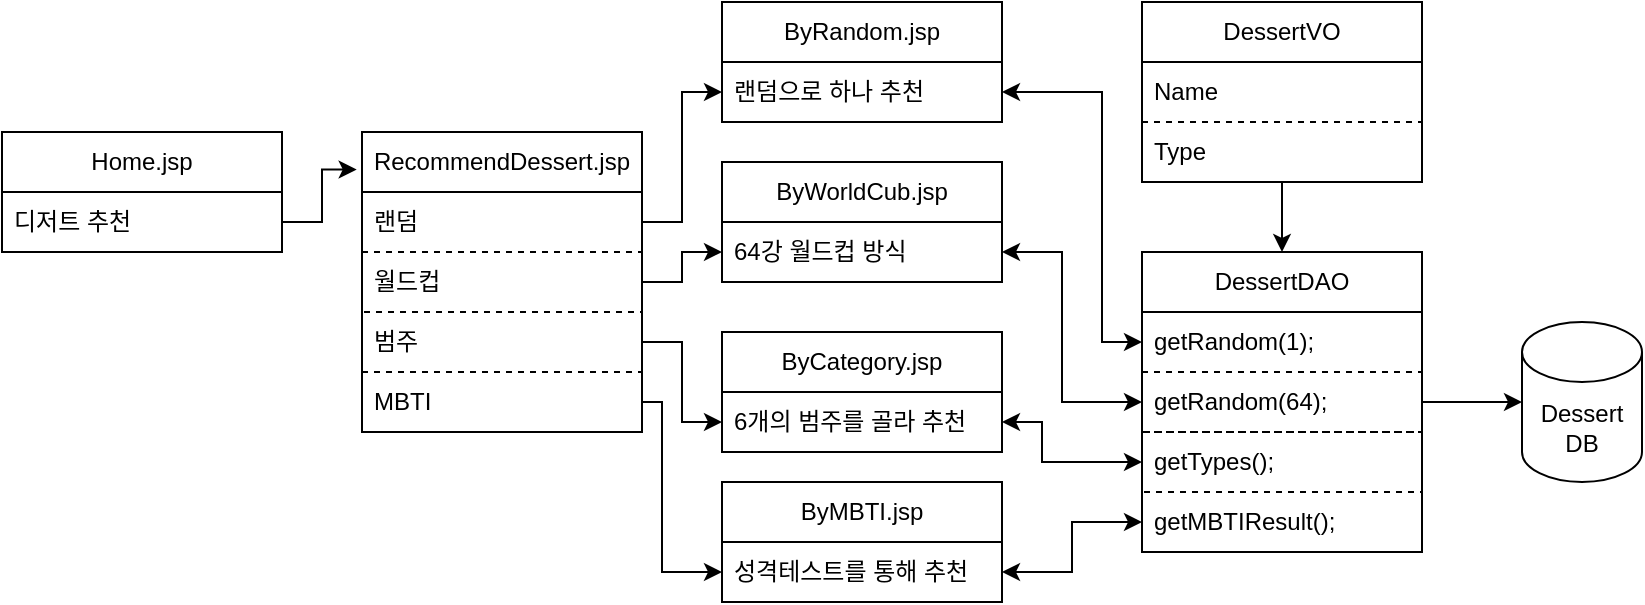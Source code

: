 <mxfile version="25.0.3">
  <diagram name="페이지-1" id="irxGoBuwQ7yhmZuT0TQs">
    <mxGraphModel dx="1195" dy="628" grid="1" gridSize="10" guides="1" tooltips="1" connect="1" arrows="1" fold="1" page="1" pageScale="1" pageWidth="1100" pageHeight="850" math="0" shadow="0">
      <root>
        <mxCell id="0" />
        <mxCell id="1" parent="0" />
        <mxCell id="70khUugtFnrQ1VI0wEco-1" value="&lt;div&gt;Home.jsp&lt;/div&gt;" style="swimlane;fontStyle=0;childLayout=stackLayout;horizontal=1;startSize=30;horizontalStack=0;resizeParent=1;resizeParentMax=0;resizeLast=0;collapsible=1;marginBottom=0;whiteSpace=wrap;html=1;" vertex="1" parent="1">
          <mxGeometry x="160" y="240" width="140" height="60" as="geometry">
            <mxRectangle x="430" y="270" width="90" height="30" as="alternateBounds" />
          </mxGeometry>
        </mxCell>
        <mxCell id="70khUugtFnrQ1VI0wEco-2" value="디저트 추천" style="text;strokeColor=none;fillColor=none;align=left;verticalAlign=middle;spacingLeft=4;spacingRight=4;overflow=hidden;points=[[0,0.5],[1,0.5]];portConstraint=eastwest;rotatable=0;whiteSpace=wrap;html=1;" vertex="1" parent="70khUugtFnrQ1VI0wEco-1">
          <mxGeometry y="30" width="140" height="30" as="geometry" />
        </mxCell>
        <mxCell id="70khUugtFnrQ1VI0wEco-5" value="RecommendDessert.jsp" style="swimlane;fontStyle=0;childLayout=stackLayout;horizontal=1;startSize=30;horizontalStack=0;resizeParent=1;resizeParentMax=0;resizeLast=0;collapsible=1;marginBottom=0;whiteSpace=wrap;html=1;" vertex="1" parent="1">
          <mxGeometry x="340" y="240" width="140" height="150" as="geometry" />
        </mxCell>
        <mxCell id="70khUugtFnrQ1VI0wEco-6" value="랜덤" style="text;strokeColor=none;fillColor=none;align=left;verticalAlign=middle;spacingLeft=4;spacingRight=4;overflow=hidden;points=[[0,0.5],[1,0.5]];portConstraint=eastwest;rotatable=0;whiteSpace=wrap;html=1;" vertex="1" parent="70khUugtFnrQ1VI0wEco-5">
          <mxGeometry y="30" width="140" height="30" as="geometry" />
        </mxCell>
        <mxCell id="70khUugtFnrQ1VI0wEco-7" value="월드컵" style="text;strokeColor=default;fillColor=none;align=left;verticalAlign=middle;spacingLeft=4;spacingRight=4;overflow=hidden;points=[[0,0.5],[1,0.5]];portConstraint=eastwest;rotatable=0;whiteSpace=wrap;html=1;dashed=1;" vertex="1" parent="70khUugtFnrQ1VI0wEco-5">
          <mxGeometry y="60" width="140" height="30" as="geometry" />
        </mxCell>
        <mxCell id="70khUugtFnrQ1VI0wEco-8" value="&lt;div&gt;범주&lt;/div&gt;" style="text;strokeColor=none;fillColor=none;align=left;verticalAlign=middle;spacingLeft=4;spacingRight=4;overflow=hidden;points=[[0,0.5],[1,0.5]];portConstraint=eastwest;rotatable=0;whiteSpace=wrap;html=1;" vertex="1" parent="70khUugtFnrQ1VI0wEco-5">
          <mxGeometry y="90" width="140" height="30" as="geometry" />
        </mxCell>
        <mxCell id="70khUugtFnrQ1VI0wEco-49" value="MBTI" style="text;strokeColor=default;fillColor=none;align=left;verticalAlign=middle;spacingLeft=4;spacingRight=4;overflow=hidden;points=[[0,0.5],[1,0.5]];portConstraint=eastwest;rotatable=0;whiteSpace=wrap;html=1;dashed=1;" vertex="1" parent="70khUugtFnrQ1VI0wEco-5">
          <mxGeometry y="120" width="140" height="30" as="geometry" />
        </mxCell>
        <mxCell id="70khUugtFnrQ1VI0wEco-10" value="ByRandom.jsp" style="swimlane;fontStyle=0;childLayout=stackLayout;horizontal=1;startSize=30;horizontalStack=0;resizeParent=1;resizeParentMax=0;resizeLast=0;collapsible=1;marginBottom=0;whiteSpace=wrap;html=1;" vertex="1" parent="1">
          <mxGeometry x="520" y="175" width="140" height="60" as="geometry" />
        </mxCell>
        <mxCell id="70khUugtFnrQ1VI0wEco-11" value="랜덤으로 하나 추천" style="text;strokeColor=none;fillColor=none;align=left;verticalAlign=middle;spacingLeft=4;spacingRight=4;overflow=hidden;points=[[0,0.5],[1,0.5]];portConstraint=eastwest;rotatable=0;whiteSpace=wrap;html=1;" vertex="1" parent="70khUugtFnrQ1VI0wEco-10">
          <mxGeometry y="30" width="140" height="30" as="geometry" />
        </mxCell>
        <mxCell id="70khUugtFnrQ1VI0wEco-12" style="edgeStyle=orthogonalEdgeStyle;rounded=0;orthogonalLoop=1;jettySize=auto;html=1;exitX=1;exitY=0.5;exitDx=0;exitDy=0;entryX=-0.019;entryY=0.125;entryDx=0;entryDy=0;entryPerimeter=0;" edge="1" parent="1" source="70khUugtFnrQ1VI0wEco-2" target="70khUugtFnrQ1VI0wEco-5">
          <mxGeometry relative="1" as="geometry" />
        </mxCell>
        <mxCell id="70khUugtFnrQ1VI0wEco-13" style="edgeStyle=orthogonalEdgeStyle;rounded=0;orthogonalLoop=1;jettySize=auto;html=1;entryX=0.5;entryY=0;entryDx=0;entryDy=0;" edge="1" parent="1" source="70khUugtFnrQ1VI0wEco-14" target="70khUugtFnrQ1VI0wEco-20">
          <mxGeometry relative="1" as="geometry" />
        </mxCell>
        <mxCell id="70khUugtFnrQ1VI0wEco-14" value="DessertVO" style="swimlane;fontStyle=0;childLayout=stackLayout;horizontal=1;startSize=30;horizontalStack=0;resizeParent=1;resizeParentMax=0;resizeLast=0;collapsible=1;marginBottom=0;whiteSpace=wrap;html=1;" vertex="1" parent="1">
          <mxGeometry x="730" y="175" width="140" height="90" as="geometry" />
        </mxCell>
        <mxCell id="70khUugtFnrQ1VI0wEco-15" value="Name" style="text;strokeColor=none;fillColor=none;align=left;verticalAlign=middle;spacingLeft=4;spacingRight=4;overflow=hidden;points=[[0,0.5],[1,0.5]];portConstraint=eastwest;rotatable=0;whiteSpace=wrap;html=1;" vertex="1" parent="70khUugtFnrQ1VI0wEco-14">
          <mxGeometry y="30" width="140" height="30" as="geometry" />
        </mxCell>
        <mxCell id="70khUugtFnrQ1VI0wEco-16" value="Type" style="text;strokeColor=default;fillColor=none;align=left;verticalAlign=middle;spacingLeft=4;spacingRight=4;overflow=hidden;points=[[0,0.5],[1,0.5]];portConstraint=eastwest;rotatable=0;whiteSpace=wrap;html=1;dashed=1;" vertex="1" parent="70khUugtFnrQ1VI0wEco-14">
          <mxGeometry y="60" width="140" height="30" as="geometry" />
        </mxCell>
        <mxCell id="70khUugtFnrQ1VI0wEco-66" style="edgeStyle=orthogonalEdgeStyle;rounded=0;orthogonalLoop=1;jettySize=auto;html=1;" edge="1" parent="1" source="70khUugtFnrQ1VI0wEco-20" target="70khUugtFnrQ1VI0wEco-43">
          <mxGeometry relative="1" as="geometry" />
        </mxCell>
        <mxCell id="70khUugtFnrQ1VI0wEco-20" value="DessertDAO" style="swimlane;fontStyle=0;childLayout=stackLayout;horizontal=1;startSize=30;horizontalStack=0;resizeParent=1;resizeParentMax=0;resizeLast=0;collapsible=1;marginBottom=0;whiteSpace=wrap;html=1;" vertex="1" parent="1">
          <mxGeometry x="730" y="300" width="140" height="150" as="geometry" />
        </mxCell>
        <mxCell id="70khUugtFnrQ1VI0wEco-21" value="getRandom(1);" style="text;strokeColor=none;fillColor=none;align=left;verticalAlign=middle;spacingLeft=4;spacingRight=4;overflow=hidden;points=[[0,0.5],[1,0.5]];portConstraint=eastwest;rotatable=0;whiteSpace=wrap;html=1;" vertex="1" parent="70khUugtFnrQ1VI0wEco-20">
          <mxGeometry y="30" width="140" height="30" as="geometry" />
        </mxCell>
        <mxCell id="70khUugtFnrQ1VI0wEco-51" value="getRandom(64);" style="text;strokeColor=default;fillColor=none;align=left;verticalAlign=middle;spacingLeft=4;spacingRight=4;overflow=hidden;points=[[0,0.5],[1,0.5]];portConstraint=eastwest;rotatable=0;whiteSpace=wrap;html=1;dashed=1;" vertex="1" parent="70khUugtFnrQ1VI0wEco-20">
          <mxGeometry y="60" width="140" height="30" as="geometry" />
        </mxCell>
        <mxCell id="70khUugtFnrQ1VI0wEco-22" value="getTypes();" style="text;strokeColor=default;fillColor=none;align=left;verticalAlign=middle;spacingLeft=4;spacingRight=4;overflow=hidden;points=[[0,0.5],[1,0.5]];portConstraint=eastwest;rotatable=0;whiteSpace=wrap;html=1;dashed=1;" vertex="1" parent="70khUugtFnrQ1VI0wEco-20">
          <mxGeometry y="90" width="140" height="30" as="geometry" />
        </mxCell>
        <mxCell id="70khUugtFnrQ1VI0wEco-23" value="getMBTIResult();" style="text;strokeColor=none;fillColor=none;align=left;verticalAlign=middle;spacingLeft=4;spacingRight=4;overflow=hidden;points=[[0,0.5],[1,0.5]];portConstraint=eastwest;rotatable=0;whiteSpace=wrap;html=1;" vertex="1" parent="70khUugtFnrQ1VI0wEco-20">
          <mxGeometry y="120" width="140" height="30" as="geometry" />
        </mxCell>
        <mxCell id="70khUugtFnrQ1VI0wEco-30" value="ByWorldCub.jsp" style="swimlane;fontStyle=0;childLayout=stackLayout;horizontal=1;startSize=30;horizontalStack=0;resizeParent=1;resizeParentMax=0;resizeLast=0;collapsible=1;marginBottom=0;whiteSpace=wrap;html=1;" vertex="1" parent="1">
          <mxGeometry x="520" y="255" width="140" height="60" as="geometry" />
        </mxCell>
        <mxCell id="70khUugtFnrQ1VI0wEco-31" value="64강 월드컵 방식" style="text;strokeColor=none;fillColor=none;align=left;verticalAlign=middle;spacingLeft=4;spacingRight=4;overflow=hidden;points=[[0,0.5],[1,0.5]];portConstraint=eastwest;rotatable=0;whiteSpace=wrap;html=1;" vertex="1" parent="70khUugtFnrQ1VI0wEco-30">
          <mxGeometry y="30" width="140" height="30" as="geometry" />
        </mxCell>
        <mxCell id="70khUugtFnrQ1VI0wEco-43" value="&lt;div&gt;Dessert&lt;/div&gt;&lt;div&gt;DB&lt;br&gt;&lt;/div&gt;" style="shape=cylinder3;whiteSpace=wrap;html=1;boundedLbl=1;backgroundOutline=1;size=15;" vertex="1" parent="1">
          <mxGeometry x="920" y="335" width="60" height="80" as="geometry" />
        </mxCell>
        <mxCell id="70khUugtFnrQ1VI0wEco-50" style="edgeStyle=orthogonalEdgeStyle;rounded=0;orthogonalLoop=1;jettySize=auto;html=1;" edge="1" parent="1" source="70khUugtFnrQ1VI0wEco-6" target="70khUugtFnrQ1VI0wEco-11">
          <mxGeometry relative="1" as="geometry" />
        </mxCell>
        <mxCell id="70khUugtFnrQ1VI0wEco-52" style="edgeStyle=orthogonalEdgeStyle;rounded=0;orthogonalLoop=1;jettySize=auto;html=1;" edge="1" parent="1" source="70khUugtFnrQ1VI0wEco-7" target="70khUugtFnrQ1VI0wEco-31">
          <mxGeometry relative="1" as="geometry" />
        </mxCell>
        <mxCell id="70khUugtFnrQ1VI0wEco-54" value="&lt;div&gt;ByCategory.jsp&lt;/div&gt;" style="swimlane;fontStyle=0;childLayout=stackLayout;horizontal=1;startSize=30;horizontalStack=0;resizeParent=1;resizeParentMax=0;resizeLast=0;collapsible=1;marginBottom=0;whiteSpace=wrap;html=1;" vertex="1" parent="1">
          <mxGeometry x="520" y="340" width="140" height="60" as="geometry" />
        </mxCell>
        <mxCell id="70khUugtFnrQ1VI0wEco-55" value="6개의 범주를 골라 추천" style="text;strokeColor=none;fillColor=none;align=left;verticalAlign=middle;spacingLeft=4;spacingRight=4;overflow=hidden;points=[[0,0.5],[1,0.5]];portConstraint=eastwest;rotatable=0;whiteSpace=wrap;html=1;" vertex="1" parent="70khUugtFnrQ1VI0wEco-54">
          <mxGeometry y="30" width="140" height="30" as="geometry" />
        </mxCell>
        <mxCell id="70khUugtFnrQ1VI0wEco-56" style="edgeStyle=orthogonalEdgeStyle;rounded=0;orthogonalLoop=1;jettySize=auto;html=1;" edge="1" parent="1" source="70khUugtFnrQ1VI0wEco-8" target="70khUugtFnrQ1VI0wEco-55">
          <mxGeometry relative="1" as="geometry" />
        </mxCell>
        <mxCell id="70khUugtFnrQ1VI0wEco-57" value="&lt;div&gt;ByMBTI.jsp&lt;/div&gt;" style="swimlane;fontStyle=0;childLayout=stackLayout;horizontal=1;startSize=30;horizontalStack=0;resizeParent=1;resizeParentMax=0;resizeLast=0;collapsible=1;marginBottom=0;whiteSpace=wrap;html=1;" vertex="1" parent="1">
          <mxGeometry x="520" y="415" width="140" height="60" as="geometry" />
        </mxCell>
        <mxCell id="70khUugtFnrQ1VI0wEco-58" value="성격테스트를 통해 추천" style="text;strokeColor=none;fillColor=none;align=left;verticalAlign=middle;spacingLeft=4;spacingRight=4;overflow=hidden;points=[[0,0.5],[1,0.5]];portConstraint=eastwest;rotatable=0;whiteSpace=wrap;html=1;" vertex="1" parent="70khUugtFnrQ1VI0wEco-57">
          <mxGeometry y="30" width="140" height="30" as="geometry" />
        </mxCell>
        <mxCell id="70khUugtFnrQ1VI0wEco-59" style="edgeStyle=orthogonalEdgeStyle;rounded=0;orthogonalLoop=1;jettySize=auto;html=1;" edge="1" parent="1" source="70khUugtFnrQ1VI0wEco-49" target="70khUugtFnrQ1VI0wEco-58">
          <mxGeometry relative="1" as="geometry">
            <Array as="points">
              <mxPoint x="490" y="375" />
              <mxPoint x="490" y="460" />
            </Array>
          </mxGeometry>
        </mxCell>
        <mxCell id="70khUugtFnrQ1VI0wEco-62" style="edgeStyle=orthogonalEdgeStyle;rounded=0;orthogonalLoop=1;jettySize=auto;html=1;startArrow=classic;startFill=1;" edge="1" parent="1" source="70khUugtFnrQ1VI0wEco-11" target="70khUugtFnrQ1VI0wEco-21">
          <mxGeometry relative="1" as="geometry">
            <Array as="points">
              <mxPoint x="710" y="220" />
              <mxPoint x="710" y="345" />
            </Array>
          </mxGeometry>
        </mxCell>
        <mxCell id="70khUugtFnrQ1VI0wEco-63" style="edgeStyle=orthogonalEdgeStyle;rounded=0;orthogonalLoop=1;jettySize=auto;html=1;startArrow=classic;startFill=1;" edge="1" parent="1" source="70khUugtFnrQ1VI0wEco-31" target="70khUugtFnrQ1VI0wEco-51">
          <mxGeometry relative="1" as="geometry">
            <Array as="points">
              <mxPoint x="690" y="300" />
              <mxPoint x="690" y="375" />
            </Array>
          </mxGeometry>
        </mxCell>
        <mxCell id="70khUugtFnrQ1VI0wEco-64" style="edgeStyle=orthogonalEdgeStyle;rounded=0;orthogonalLoop=1;jettySize=auto;html=1;startArrow=classic;startFill=1;" edge="1" parent="1" source="70khUugtFnrQ1VI0wEco-55" target="70khUugtFnrQ1VI0wEco-22">
          <mxGeometry relative="1" as="geometry">
            <Array as="points">
              <mxPoint x="680" y="385" />
              <mxPoint x="680" y="405" />
            </Array>
          </mxGeometry>
        </mxCell>
        <mxCell id="70khUugtFnrQ1VI0wEco-65" style="edgeStyle=orthogonalEdgeStyle;rounded=0;orthogonalLoop=1;jettySize=auto;html=1;startArrow=classic;startFill=1;" edge="1" parent="1" source="70khUugtFnrQ1VI0wEco-58" target="70khUugtFnrQ1VI0wEco-23">
          <mxGeometry relative="1" as="geometry" />
        </mxCell>
      </root>
    </mxGraphModel>
  </diagram>
</mxfile>
